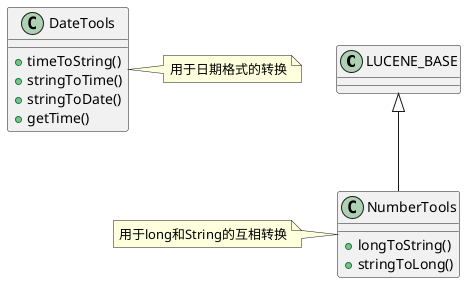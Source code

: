 @startuml
LUCENE_BASE <|-- NumberTools

Class DateTools {
      + timeToString()
      + stringToTime()
      + stringToDate()
      + getTime()
}

note right of DateTools
     用于日期格式的转换
end note

Class NumberTools {
      + longToString()
      + stringToLong()
}

note left of NumberTools
     用于long和String的互相转换
end note
@enduml

